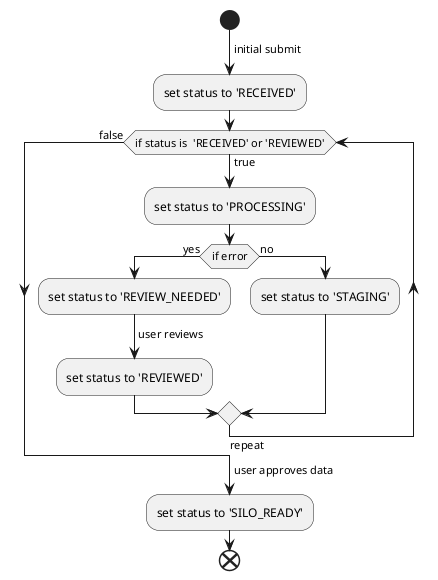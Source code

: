 @startuml
    start
    ->initial submit;
    :set status to 'RECEIVED';
    while (if status is  'RECEIVED' or 'REVIEWED')
    ->true;
    :set status to 'PROCESSING';
     if (if error) then (yes)
          :set status to 'REVIEW_NEEDED';
            -> user reviews;
          :set status to 'REVIEWED';
      else (no)
            :set status to 'STAGING';
      endif
    ->repeat;
    endwhile (false)
    ->user approves data;
    :set status to 'SILO_READY';
    end
@enduml


